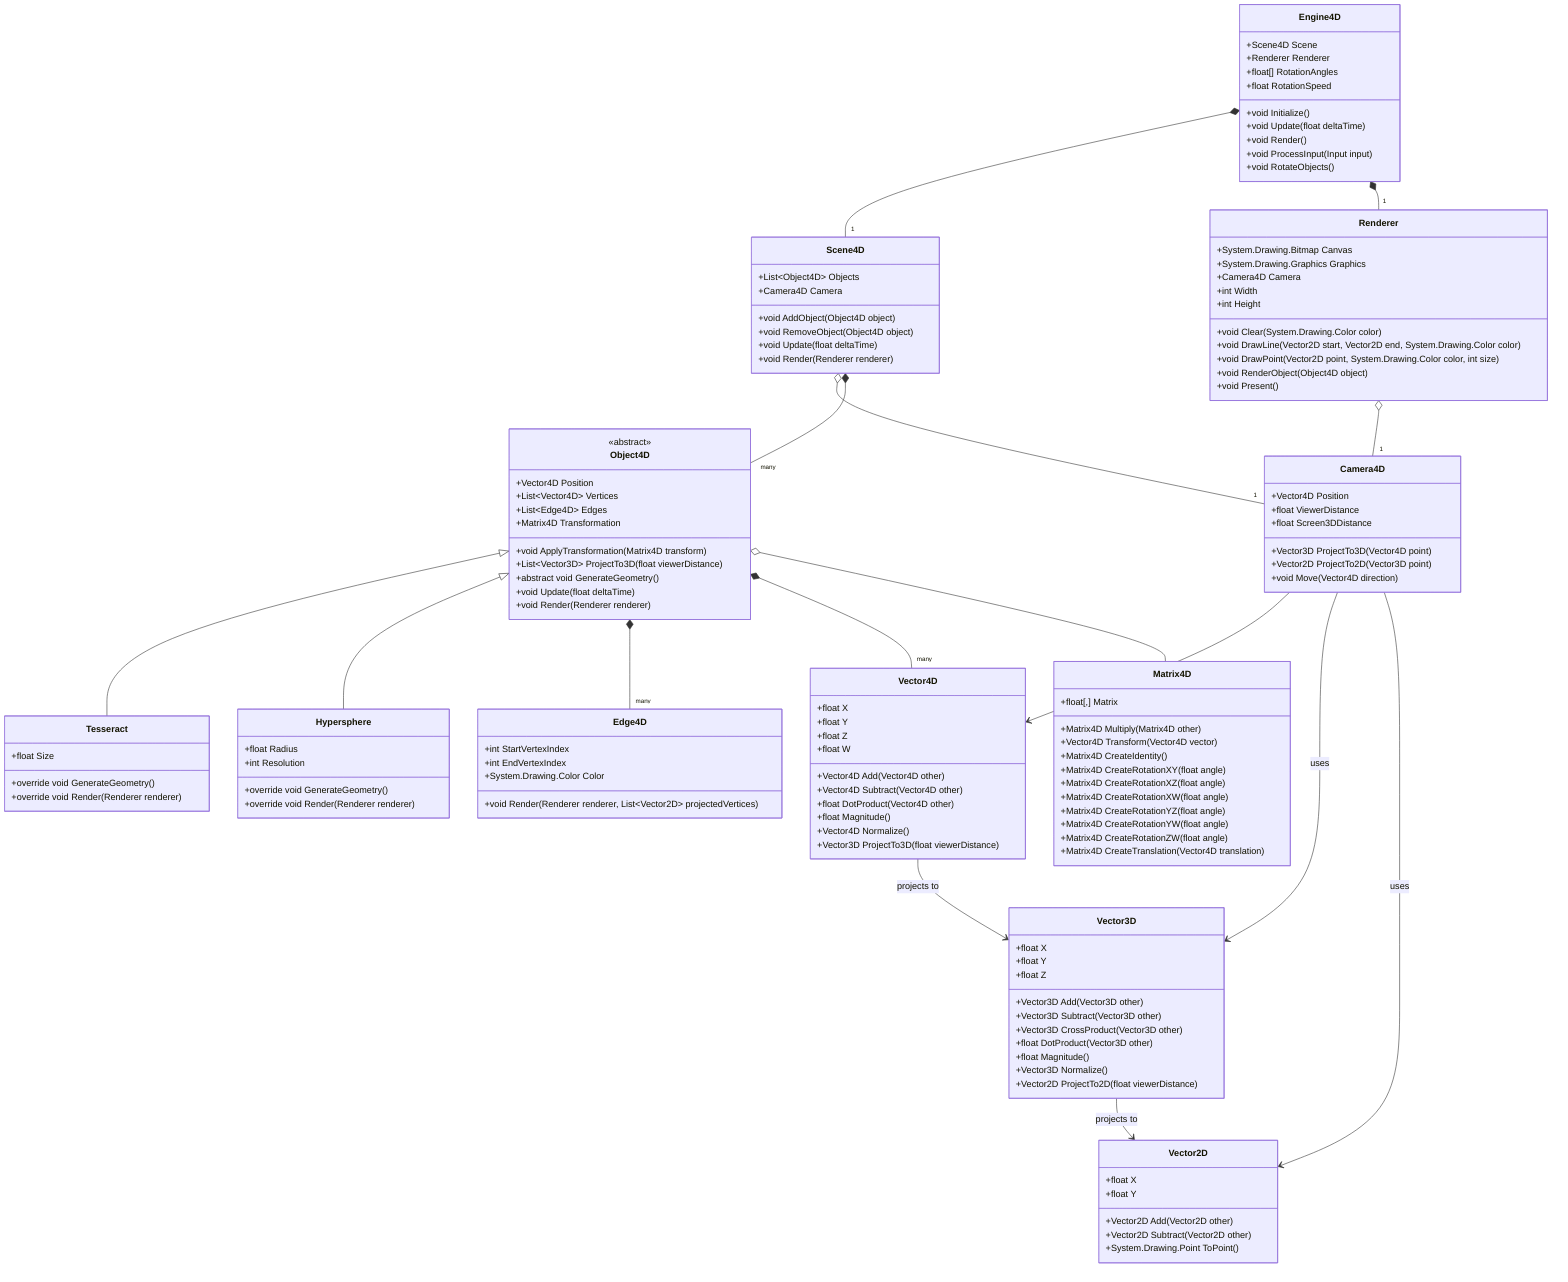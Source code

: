 classDiagram
    %% Vector and Matrix classes
    class Vector4D {
        +float X
        +float Y
        +float Z
        +float W
        +Vector4D Add(Vector4D other)
        +Vector4D Subtract(Vector4D other)
        +float DotProduct(Vector4D other)
        +float Magnitude()
        +Vector4D Normalize()
        +Vector3D ProjectTo3D(float viewerDistance)
    }
    
    class Vector3D {
        +float X
        +float Y
        +float Z
        +Vector3D Add(Vector3D other)
        +Vector3D Subtract(Vector3D other)
        +Vector3D CrossProduct(Vector3D other)
        +float DotProduct(Vector3D other)
        +float Magnitude()
        +Vector3D Normalize()
        +Vector2D ProjectTo2D(float viewerDistance)
    }
    
    class Vector2D {
        +float X
        +float Y
        +Vector2D Add(Vector2D other)
        +Vector2D Subtract(Vector2D other)
        +System.Drawing.Point ToPoint()
    }
    
    class Matrix4D {
        +float[,] Matrix
        +Matrix4D Multiply(Matrix4D other)
        +Vector4D Transform(Vector4D vector)
        +Matrix4D CreateIdentity()
        +Matrix4D CreateRotationXY(float angle)
        +Matrix4D CreateRotationXZ(float angle)
        +Matrix4D CreateRotationXW(float angle)
        +Matrix4D CreateRotationYZ(float angle)
        +Matrix4D CreateRotationYW(float angle)
        +Matrix4D CreateRotationZW(float angle)
        +Matrix4D CreateTranslation(Vector4D translation)
    }
    
    %% 4D Objects
    class Object4D {
        <<abstract>>
        +Vector4D Position
        +List~Vector4D~ Vertices
        +List~Edge4D~ Edges
        +Matrix4D Transformation
        +void ApplyTransformation(Matrix4D transform)
        +List~Vector3D~ ProjectTo3D(float viewerDistance)
        +abstract void GenerateGeometry()
        +void Update(float deltaTime)
        +void Render(Renderer renderer)
    }
    
    class Tesseract {
        +float Size
        +override void GenerateGeometry()
        +override void Render(Renderer renderer)
    }
    
    class Hypersphere {
        +float Radius
        +int Resolution
        +override void GenerateGeometry()
        +override void Render(Renderer renderer)
    }
    
    class Edge4D {
        +int StartVertexIndex
        +int EndVertexIndex
        +System.Drawing.Color Color
        +void Render(Renderer renderer, List~Vector2D~ projectedVertices)
    }
    
    %% Camera and Rendering
    class Camera4D {
        +Vector4D Position
        +float ViewerDistance
        +float Screen3DDistance
        +Vector3D ProjectTo3D(Vector4D point)
        +Vector2D ProjectTo2D(Vector3D point)
        +void Move(Vector4D direction)
    }
    
    class Renderer {
        +System.Drawing.Bitmap Canvas
        +System.Drawing.Graphics Graphics
        +Camera4D Camera
        +int Width
        +int Height
        +void Clear(System.Drawing.Color color)
        +void DrawLine(Vector2D start, Vector2D end, System.Drawing.Color color)
        +void DrawPoint(Vector2D point, System.Drawing.Color color, int size)
        +void RenderObject(Object4D object)
        +void Present()
    }
    
    %% Scene Management
    class Scene4D {
        +List~Object4D~ Objects
        +Camera4D Camera
        +void AddObject(Object4D object)
        +void RemoveObject(Object4D object)
        +void Update(float deltaTime)
        +void Render(Renderer renderer)
    }
    
    class Engine4D {
        +Scene4D Scene
        +Renderer Renderer
        +float[] RotationAngles
        +float RotationSpeed
        +void Initialize()
        +void Update(float deltaTime)
        +void Render()
        +void ProcessInput(Input input)
        +void RotateObjects()
    }
    
    %% Relationships
    Object4D <|-- Tesseract
    Object4D <|-- Hypersphere
    
    Object4D *-- "many" Edge4D
    Object4D *-- "many" Vector4D
    Object4D o-- Matrix4D
    
    Scene4D o-- "1" Camera4D
    Scene4D *-- "many" Object4D
    
    Engine4D *-- "1" Scene4D
    Engine4D *-- "1" Renderer
    
    Renderer o-- "1" Camera4D
    
    Vector4D --> Vector3D : projects to
    Vector3D --> Vector2D : projects to
    
    Camera4D --> Vector4D : uses
    Camera4D --> Vector3D : uses
    Camera4D --> Vector2D : uses